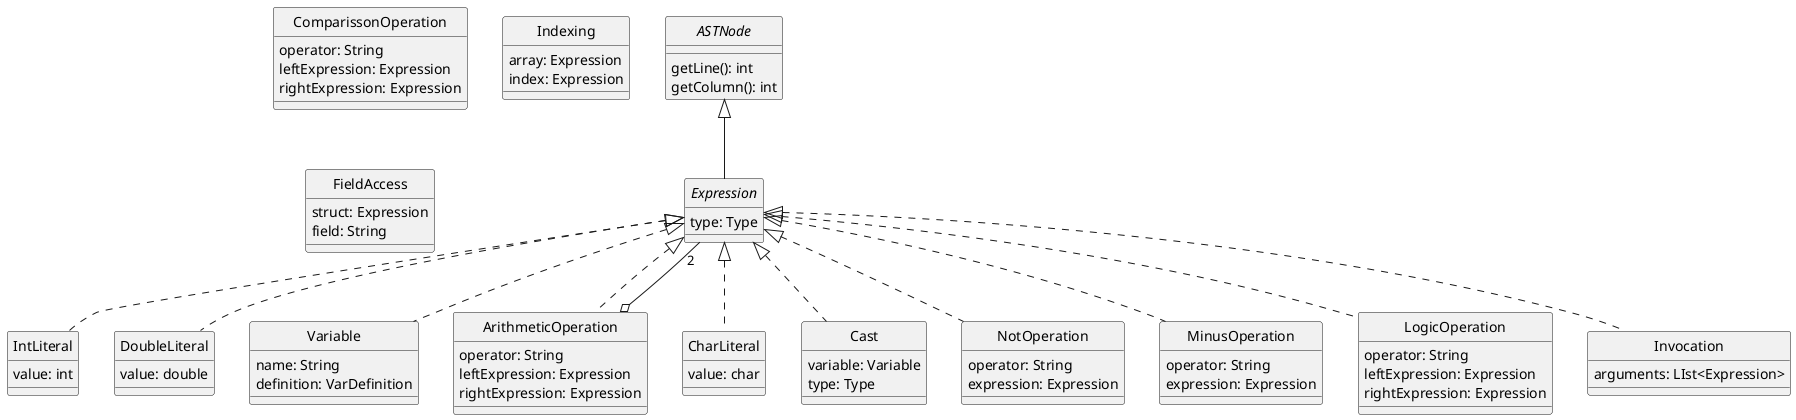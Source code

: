 @startuml Expressions
skinparam style strictuml
skinparam monochrome true


interface ASTNode {
    getLine(): int
    getColumn(): int
}

interface Expression {
    type: Type
}

class IntLiteral {
    value: int
}

class DoubleLiteral {
    value: double
}

class Variable {
    name: String
    definition: VarDefinition
}

class ArithmeticOperation {
    operator: String
    leftExpression: Expression
    rightExpression: Expression
}

class CharLiteral {
    value: char
}

class Cast {
    variable: Variable
    type: Type
}

class NotOperation {
    operator: String
    expression: Expression
}

class MinusOperation {
    operator: String
    expression: Expression
}

class LogicOperation {
    operator: String
    leftExpression: Expression
    rightExpression: Expression
}

class ComparissonOperation {
    operator: String
    leftExpression: Expression
    rightExpression: Expression
}

class Invocation {
    arguments: LIst<Expression>
}

class Indexing {
    array: Expression
    index: Expression
}

class FieldAccess {
    struct: Expression
    field: String
}

ASTNode <|-- Expression
Expression <|.. IntLiteral
Expression <|.. DoubleLiteral
Expression <|.. CharLiteral
Expression <|.. Variable
Expression <|.. NotOperation
Expression <|.. MinusOperation
Expression <|.. LogicOperation
Expression <|.. ArithmeticOperation
Expression <|.. Invocation
Expression <|.. Cast

ArithmeticOperation o-- "2" Expression


@enduml
